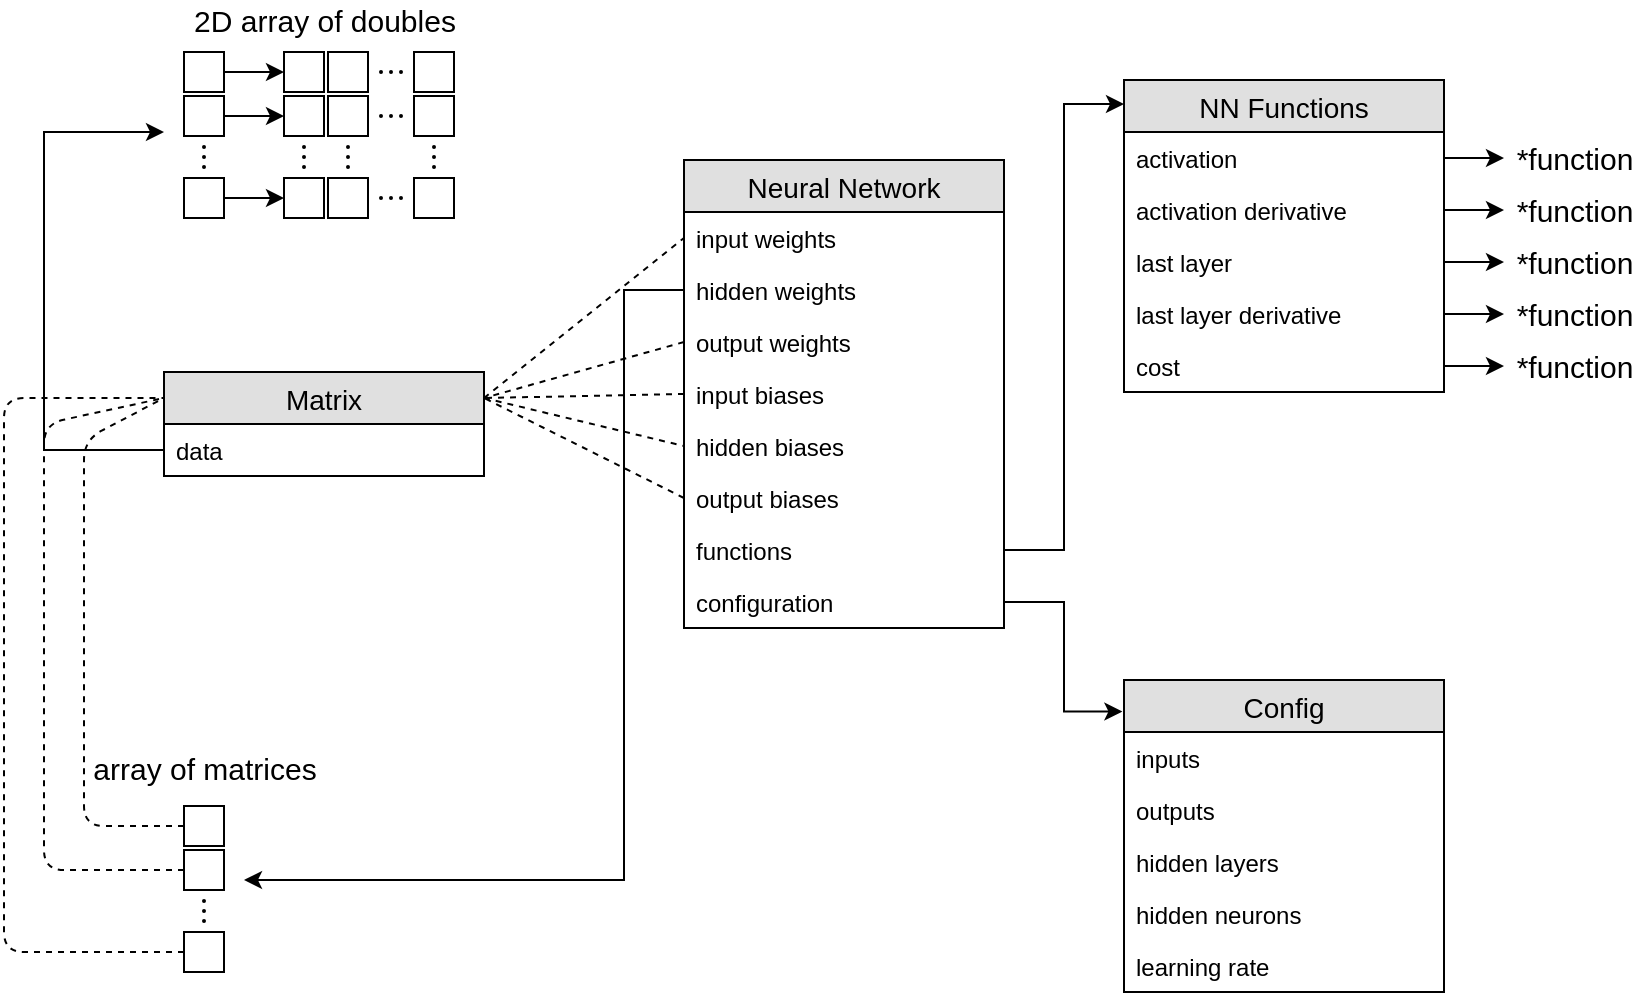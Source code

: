 <mxfile version="12.9.4" type="google"><diagram id="zx_dftiQHLR3PgFbaMK6" name="Page-1"><mxGraphModel dx="1422" dy="784" grid="1" gridSize="10" guides="1" tooltips="1" connect="1" arrows="1" fold="1" page="1" pageScale="1" pageWidth="850" pageHeight="1100" math="0" shadow="0"><root><mxCell id="0"/><mxCell id="1" parent="0"/><mxCell id="PxbtgGrlv0Rj1hwngkVO-19" style="edgeStyle=orthogonalEdgeStyle;rounded=0;orthogonalLoop=1;jettySize=auto;html=1;exitX=1;exitY=0.5;exitDx=0;exitDy=0;" parent="1" source="PxbtgGrlv0Rj1hwngkVO-9" target="PxbtgGrlv0Rj1hwngkVO-18" edge="1"><mxGeometry relative="1" as="geometry"/></mxCell><mxCell id="PxbtgGrlv0Rj1hwngkVO-9" value="" style="rounded=0;whiteSpace=wrap;html=1;aspect=fixed;" parent="1" vertex="1"><mxGeometry x="110" y="196" width="20" height="20" as="geometry"/></mxCell><mxCell id="7k3__T1xlX3Guan8HNoc-20" style="edgeStyle=orthogonalEdgeStyle;rounded=0;orthogonalLoop=1;jettySize=auto;html=1;exitX=1;exitY=0.5;exitDx=0;exitDy=0;entryX=0;entryY=0.5;entryDx=0;entryDy=0;" edge="1" parent="1" source="PxbtgGrlv0Rj1hwngkVO-10" target="7k3__T1xlX3Guan8HNoc-6"><mxGeometry relative="1" as="geometry"/></mxCell><mxCell id="PxbtgGrlv0Rj1hwngkVO-10" value="" style="rounded=0;whiteSpace=wrap;html=1;aspect=fixed;" parent="1" vertex="1"><mxGeometry x="110" y="218" width="20" height="20" as="geometry"/></mxCell><mxCell id="PxbtgGrlv0Rj1hwngkVO-11" value="" style="ellipse;whiteSpace=wrap;html=1;aspect=fixed;" parent="1" vertex="1"><mxGeometry x="119.5" y="243" width="1" height="1" as="geometry"/></mxCell><mxCell id="PxbtgGrlv0Rj1hwngkVO-12" value="" style="ellipse;whiteSpace=wrap;html=1;aspect=fixed;" parent="1" vertex="1"><mxGeometry x="119.5" y="248" width="1" height="1" as="geometry"/></mxCell><mxCell id="PxbtgGrlv0Rj1hwngkVO-15" value="" style="ellipse;whiteSpace=wrap;html=1;aspect=fixed;" parent="1" vertex="1"><mxGeometry x="119.5" y="253" width="1" height="1" as="geometry"/></mxCell><mxCell id="7k3__T1xlX3Guan8HNoc-18" style="edgeStyle=orthogonalEdgeStyle;rounded=0;orthogonalLoop=1;jettySize=auto;html=1;exitX=1;exitY=0.5;exitDx=0;exitDy=0;entryX=0;entryY=0.5;entryDx=0;entryDy=0;" edge="1" parent="1" source="PxbtgGrlv0Rj1hwngkVO-17" target="7k3__T1xlX3Guan8HNoc-12"><mxGeometry relative="1" as="geometry"/></mxCell><mxCell id="PxbtgGrlv0Rj1hwngkVO-17" value="" style="rounded=0;whiteSpace=wrap;html=1;aspect=fixed;" parent="1" vertex="1"><mxGeometry x="110" y="259" width="20" height="20" as="geometry"/></mxCell><mxCell id="PxbtgGrlv0Rj1hwngkVO-18" value="" style="rounded=0;whiteSpace=wrap;html=1;aspect=fixed;" parent="1" vertex="1"><mxGeometry x="160" y="196" width="20" height="20" as="geometry"/></mxCell><mxCell id="PxbtgGrlv0Rj1hwngkVO-20" value="" style="rounded=0;whiteSpace=wrap;html=1;aspect=fixed;" parent="1" vertex="1"><mxGeometry x="182" y="196" width="20" height="20" as="geometry"/></mxCell><mxCell id="7k3__T1xlX3Guan8HNoc-1" value="" style="ellipse;whiteSpace=wrap;html=1;aspect=fixed;" vertex="1" parent="1"><mxGeometry x="208" y="205.5" width="1" height="1" as="geometry"/></mxCell><mxCell id="7k3__T1xlX3Guan8HNoc-3" value="" style="ellipse;whiteSpace=wrap;html=1;aspect=fixed;" vertex="1" parent="1"><mxGeometry x="213" y="205.5" width="1" height="1" as="geometry"/></mxCell><mxCell id="7k3__T1xlX3Guan8HNoc-4" value="" style="ellipse;whiteSpace=wrap;html=1;aspect=fixed;" vertex="1" parent="1"><mxGeometry x="218" y="205.5" width="1" height="1" as="geometry"/></mxCell><mxCell id="7k3__T1xlX3Guan8HNoc-5" value="" style="rounded=0;whiteSpace=wrap;html=1;aspect=fixed;" vertex="1" parent="1"><mxGeometry x="225" y="196" width="20" height="20" as="geometry"/></mxCell><mxCell id="7k3__T1xlX3Guan8HNoc-6" value="" style="rounded=0;whiteSpace=wrap;html=1;aspect=fixed;" vertex="1" parent="1"><mxGeometry x="160" y="218" width="20" height="20" as="geometry"/></mxCell><mxCell id="7k3__T1xlX3Guan8HNoc-7" value="" style="rounded=0;whiteSpace=wrap;html=1;aspect=fixed;" vertex="1" parent="1"><mxGeometry x="182" y="218" width="20" height="20" as="geometry"/></mxCell><mxCell id="7k3__T1xlX3Guan8HNoc-8" value="" style="ellipse;whiteSpace=wrap;html=1;aspect=fixed;" vertex="1" parent="1"><mxGeometry x="208" y="227.5" width="1" height="1" as="geometry"/></mxCell><mxCell id="7k3__T1xlX3Guan8HNoc-9" value="" style="ellipse;whiteSpace=wrap;html=1;aspect=fixed;" vertex="1" parent="1"><mxGeometry x="213" y="227.5" width="1" height="1" as="geometry"/></mxCell><mxCell id="7k3__T1xlX3Guan8HNoc-10" value="" style="ellipse;whiteSpace=wrap;html=1;aspect=fixed;" vertex="1" parent="1"><mxGeometry x="218" y="227.5" width="1" height="1" as="geometry"/></mxCell><mxCell id="7k3__T1xlX3Guan8HNoc-11" value="" style="rounded=0;whiteSpace=wrap;html=1;aspect=fixed;" vertex="1" parent="1"><mxGeometry x="225" y="218" width="20" height="20" as="geometry"/></mxCell><mxCell id="7k3__T1xlX3Guan8HNoc-12" value="" style="rounded=0;whiteSpace=wrap;html=1;aspect=fixed;" vertex="1" parent="1"><mxGeometry x="160" y="259" width="20" height="20" as="geometry"/></mxCell><mxCell id="7k3__T1xlX3Guan8HNoc-13" value="" style="rounded=0;whiteSpace=wrap;html=1;aspect=fixed;" vertex="1" parent="1"><mxGeometry x="182" y="259" width="20" height="20" as="geometry"/></mxCell><mxCell id="7k3__T1xlX3Guan8HNoc-14" value="" style="ellipse;whiteSpace=wrap;html=1;aspect=fixed;" vertex="1" parent="1"><mxGeometry x="208" y="268.5" width="1" height="1" as="geometry"/></mxCell><mxCell id="7k3__T1xlX3Guan8HNoc-15" value="" style="ellipse;whiteSpace=wrap;html=1;aspect=fixed;" vertex="1" parent="1"><mxGeometry x="213" y="268.5" width="1" height="1" as="geometry"/></mxCell><mxCell id="7k3__T1xlX3Guan8HNoc-16" value="" style="ellipse;whiteSpace=wrap;html=1;aspect=fixed;" vertex="1" parent="1"><mxGeometry x="218" y="268.5" width="1" height="1" as="geometry"/></mxCell><mxCell id="7k3__T1xlX3Guan8HNoc-17" value="" style="rounded=0;whiteSpace=wrap;html=1;aspect=fixed;" vertex="1" parent="1"><mxGeometry x="225" y="259" width="20" height="20" as="geometry"/></mxCell><mxCell id="7k3__T1xlX3Guan8HNoc-21" value="" style="ellipse;whiteSpace=wrap;html=1;aspect=fixed;" vertex="1" parent="1"><mxGeometry x="169.5" y="243" width="1" height="1" as="geometry"/></mxCell><mxCell id="7k3__T1xlX3Guan8HNoc-22" value="" style="ellipse;whiteSpace=wrap;html=1;aspect=fixed;" vertex="1" parent="1"><mxGeometry x="169.5" y="248" width="1" height="1" as="geometry"/></mxCell><mxCell id="7k3__T1xlX3Guan8HNoc-23" value="" style="ellipse;whiteSpace=wrap;html=1;aspect=fixed;" vertex="1" parent="1"><mxGeometry x="169.5" y="253" width="1" height="1" as="geometry"/></mxCell><mxCell id="7k3__T1xlX3Guan8HNoc-24" value="" style="ellipse;whiteSpace=wrap;html=1;aspect=fixed;" vertex="1" parent="1"><mxGeometry x="191.5" y="243" width="1" height="1" as="geometry"/></mxCell><mxCell id="7k3__T1xlX3Guan8HNoc-25" value="" style="ellipse;whiteSpace=wrap;html=1;aspect=fixed;" vertex="1" parent="1"><mxGeometry x="191.5" y="248" width="1" height="1" as="geometry"/></mxCell><mxCell id="7k3__T1xlX3Guan8HNoc-26" value="" style="ellipse;whiteSpace=wrap;html=1;aspect=fixed;" vertex="1" parent="1"><mxGeometry x="191.5" y="253" width="1" height="1" as="geometry"/></mxCell><mxCell id="7k3__T1xlX3Guan8HNoc-27" value="" style="ellipse;whiteSpace=wrap;html=1;aspect=fixed;" vertex="1" parent="1"><mxGeometry x="234.5" y="243" width="1" height="1" as="geometry"/></mxCell><mxCell id="7k3__T1xlX3Guan8HNoc-28" value="" style="ellipse;whiteSpace=wrap;html=1;aspect=fixed;" vertex="1" parent="1"><mxGeometry x="234.5" y="248" width="1" height="1" as="geometry"/></mxCell><mxCell id="7k3__T1xlX3Guan8HNoc-29" value="" style="ellipse;whiteSpace=wrap;html=1;aspect=fixed;" vertex="1" parent="1"><mxGeometry x="234.5" y="253" width="1" height="1" as="geometry"/></mxCell><mxCell id="7k3__T1xlX3Guan8HNoc-30" style="edgeStyle=orthogonalEdgeStyle;rounded=0;orthogonalLoop=1;jettySize=auto;html=1;exitX=0;exitY=0.5;exitDx=0;exitDy=0;" edge="1" parent="1" source="PxbtgGrlv0Rj1hwngkVO-7"><mxGeometry relative="1" as="geometry"><mxPoint x="100" y="236" as="targetPoint"/><Array as="points"><mxPoint x="40" y="395"/><mxPoint x="40" y="236"/><mxPoint x="100" y="236"/></Array></mxGeometry></mxCell><mxCell id="7k3__T1xlX3Guan8HNoc-32" value="2D array of doubles" style="text;html=1;strokeColor=none;fillColor=none;align=center;verticalAlign=middle;whiteSpace=wrap;rounded=0;fontSize=15;" vertex="1" parent="1"><mxGeometry x="92.5" y="170" width="175" height="20" as="geometry"/></mxCell><mxCell id="7k3__T1xlX3Guan8HNoc-33" value="" style="endArrow=none;dashed=1;html=1;fontSize=15;entryX=0;entryY=0.5;entryDx=0;entryDy=0;exitX=1;exitY=0.25;exitDx=0;exitDy=0;" edge="1" parent="1" source="PxbtgGrlv0Rj1hwngkVO-5" target="PxbtgGrlv0Rj1hwngkVO-2"><mxGeometry width="50" height="50" relative="1" as="geometry"><mxPoint x="190" y="280" as="sourcePoint"/><mxPoint x="390" y="280" as="targetPoint"/></mxGeometry></mxCell><mxCell id="7k3__T1xlX3Guan8HNoc-34" value="" style="endArrow=none;dashed=1;html=1;fontSize=15;exitX=0;exitY=0.5;exitDx=0;exitDy=0;entryX=1;entryY=0.25;entryDx=0;entryDy=0;" edge="1" parent="1" source="PxbtgGrlv0Rj1hwngkVO-4" target="PxbtgGrlv0Rj1hwngkVO-5"><mxGeometry width="50" height="50" relative="1" as="geometry"><mxPoint x="340" y="330" as="sourcePoint"/><mxPoint x="260" y="230" as="targetPoint"/></mxGeometry></mxCell><mxCell id="7k3__T1xlX3Guan8HNoc-43" value="" style="endArrow=none;dashed=1;html=1;fontSize=15;entryX=0;entryY=0.5;entryDx=0;entryDy=0;exitX=1;exitY=0.25;exitDx=0;exitDy=0;" edge="1" parent="1" source="PxbtgGrlv0Rj1hwngkVO-5" target="7k3__T1xlX3Guan8HNoc-41"><mxGeometry width="50" height="50" relative="1" as="geometry"><mxPoint x="260" y="290" as="sourcePoint"/><mxPoint x="460" y="240" as="targetPoint"/></mxGeometry></mxCell><mxCell id="7k3__T1xlX3Guan8HNoc-44" value="" style="endArrow=none;dashed=1;html=1;fontSize=15;exitX=0;exitY=0.5;exitDx=0;exitDy=0;entryX=1;entryY=0.25;entryDx=0;entryDy=0;" edge="1" parent="1" source="7k3__T1xlX3Guan8HNoc-35" target="PxbtgGrlv0Rj1hwngkVO-5"><mxGeometry width="50" height="50" relative="1" as="geometry"><mxPoint x="410" y="290" as="sourcePoint"/><mxPoint x="270" y="270" as="targetPoint"/></mxGeometry></mxCell><mxCell id="7k3__T1xlX3Guan8HNoc-45" value="" style="endArrow=none;dashed=1;html=1;fontSize=15;exitX=0;exitY=0.5;exitDx=0;exitDy=0;entryX=1;entryY=0.25;entryDx=0;entryDy=0;" edge="1" parent="1" source="7k3__T1xlX3Guan8HNoc-42" target="PxbtgGrlv0Rj1hwngkVO-5"><mxGeometry width="50" height="50" relative="1" as="geometry"><mxPoint x="340" y="450" as="sourcePoint"/><mxPoint x="250" y="280" as="targetPoint"/></mxGeometry></mxCell><mxCell id="PxbtgGrlv0Rj1hwngkVO-1" value="Neural Network" style="swimlane;fontStyle=0;childLayout=stackLayout;horizontal=1;startSize=26;fillColor=#e0e0e0;horizontalStack=0;resizeParent=1;resizeParentMax=0;resizeLast=0;collapsible=1;marginBottom=0;swimlaneFillColor=#ffffff;align=center;fontSize=14;" parent="1" vertex="1"><mxGeometry x="360" y="250" width="160" height="234" as="geometry"><mxRectangle x="350" y="280" width="130" height="26" as="alternateBounds"/></mxGeometry></mxCell><mxCell id="PxbtgGrlv0Rj1hwngkVO-2" value="input weights" style="text;strokeColor=none;fillColor=none;spacingLeft=4;spacingRight=4;overflow=hidden;rotatable=0;points=[[0,0.5],[1,0.5]];portConstraint=eastwest;fontSize=12;" parent="PxbtgGrlv0Rj1hwngkVO-1" vertex="1"><mxGeometry y="26" width="160" height="26" as="geometry"/></mxCell><mxCell id="PxbtgGrlv0Rj1hwngkVO-3" value="hidden weights" style="text;strokeColor=none;fillColor=none;spacingLeft=4;spacingRight=4;overflow=hidden;rotatable=0;points=[[0,0.5],[1,0.5]];portConstraint=eastwest;fontSize=12;" parent="PxbtgGrlv0Rj1hwngkVO-1" vertex="1"><mxGeometry y="52" width="160" height="26" as="geometry"/></mxCell><mxCell id="PxbtgGrlv0Rj1hwngkVO-4" value="output weights" style="text;strokeColor=none;fillColor=none;spacingLeft=4;spacingRight=4;overflow=hidden;rotatable=0;points=[[0,0.5],[1,0.5]];portConstraint=eastwest;fontSize=12;" parent="PxbtgGrlv0Rj1hwngkVO-1" vertex="1"><mxGeometry y="78" width="160" height="26" as="geometry"/></mxCell><mxCell id="7k3__T1xlX3Guan8HNoc-35" value="input biases" style="text;strokeColor=none;fillColor=none;spacingLeft=4;spacingRight=4;overflow=hidden;rotatable=0;points=[[0,0.5],[1,0.5]];portConstraint=eastwest;fontSize=12;" vertex="1" parent="PxbtgGrlv0Rj1hwngkVO-1"><mxGeometry y="104" width="160" height="26" as="geometry"/></mxCell><mxCell id="7k3__T1xlX3Guan8HNoc-41" value="hidden biases" style="text;strokeColor=none;fillColor=none;spacingLeft=4;spacingRight=4;overflow=hidden;rotatable=0;points=[[0,0.5],[1,0.5]];portConstraint=eastwest;fontSize=12;" vertex="1" parent="PxbtgGrlv0Rj1hwngkVO-1"><mxGeometry y="130" width="160" height="26" as="geometry"/></mxCell><mxCell id="7k3__T1xlX3Guan8HNoc-42" value="output biases" style="text;strokeColor=none;fillColor=none;spacingLeft=4;spacingRight=4;overflow=hidden;rotatable=0;points=[[0,0.5],[1,0.5]];portConstraint=eastwest;fontSize=12;" vertex="1" parent="PxbtgGrlv0Rj1hwngkVO-1"><mxGeometry y="156" width="160" height="26" as="geometry"/></mxCell><mxCell id="7k3__T1xlX3Guan8HNoc-46" value="functions" style="text;strokeColor=none;fillColor=none;spacingLeft=4;spacingRight=4;overflow=hidden;rotatable=0;points=[[0,0.5],[1,0.5]];portConstraint=eastwest;fontSize=12;" vertex="1" parent="PxbtgGrlv0Rj1hwngkVO-1"><mxGeometry y="182" width="160" height="26" as="geometry"/></mxCell><mxCell id="7k3__T1xlX3Guan8HNoc-47" value="configuration" style="text;strokeColor=none;fillColor=none;spacingLeft=4;spacingRight=4;overflow=hidden;rotatable=0;points=[[0,0.5],[1,0.5]];portConstraint=eastwest;fontSize=12;" vertex="1" parent="PxbtgGrlv0Rj1hwngkVO-1"><mxGeometry y="208" width="160" height="26" as="geometry"/></mxCell><mxCell id="7k3__T1xlX3Guan8HNoc-56" style="edgeStyle=orthogonalEdgeStyle;rounded=0;orthogonalLoop=1;jettySize=auto;html=1;exitX=1;exitY=0.5;exitDx=0;exitDy=0;entryX=0;entryY=0.077;entryDx=0;entryDy=0;entryPerimeter=0;fontSize=15;" edge="1" parent="1" source="7k3__T1xlX3Guan8HNoc-46" target="7k3__T1xlX3Guan8HNoc-48"><mxGeometry relative="1" as="geometry"/></mxCell><mxCell id="7k3__T1xlX3Guan8HNoc-48" value="NN Functions" style="swimlane;fontStyle=0;childLayout=stackLayout;horizontal=1;startSize=26;fillColor=#e0e0e0;horizontalStack=0;resizeParent=1;resizeParentMax=0;resizeLast=0;collapsible=1;marginBottom=0;swimlaneFillColor=#ffffff;align=center;fontSize=14;" vertex="1" parent="1"><mxGeometry x="580" y="210" width="160" height="156" as="geometry"/></mxCell><mxCell id="7k3__T1xlX3Guan8HNoc-49" value="activation" style="text;strokeColor=none;fillColor=none;spacingLeft=4;spacingRight=4;overflow=hidden;rotatable=0;points=[[0,0.5],[1,0.5]];portConstraint=eastwest;fontSize=12;" vertex="1" parent="7k3__T1xlX3Guan8HNoc-48"><mxGeometry y="26" width="160" height="26" as="geometry"/></mxCell><mxCell id="7k3__T1xlX3Guan8HNoc-52" value="activation derivative" style="text;strokeColor=none;fillColor=none;spacingLeft=4;spacingRight=4;overflow=hidden;rotatable=0;points=[[0,0.5],[1,0.5]];portConstraint=eastwest;fontSize=12;" vertex="1" parent="7k3__T1xlX3Guan8HNoc-48"><mxGeometry y="52" width="160" height="26" as="geometry"/></mxCell><mxCell id="7k3__T1xlX3Guan8HNoc-53" value="last layer" style="text;strokeColor=none;fillColor=none;spacingLeft=4;spacingRight=4;overflow=hidden;rotatable=0;points=[[0,0.5],[1,0.5]];portConstraint=eastwest;fontSize=12;" vertex="1" parent="7k3__T1xlX3Guan8HNoc-48"><mxGeometry y="78" width="160" height="26" as="geometry"/></mxCell><mxCell id="7k3__T1xlX3Guan8HNoc-54" value="last layer derivative" style="text;strokeColor=none;fillColor=none;spacingLeft=4;spacingRight=4;overflow=hidden;rotatable=0;points=[[0,0.5],[1,0.5]];portConstraint=eastwest;fontSize=12;" vertex="1" parent="7k3__T1xlX3Guan8HNoc-48"><mxGeometry y="104" width="160" height="26" as="geometry"/></mxCell><mxCell id="7k3__T1xlX3Guan8HNoc-55" value="cost" style="text;strokeColor=none;fillColor=none;spacingLeft=4;spacingRight=4;overflow=hidden;rotatable=0;points=[[0,0.5],[1,0.5]];portConstraint=eastwest;fontSize=12;" vertex="1" parent="7k3__T1xlX3Guan8HNoc-48"><mxGeometry y="130" width="160" height="26" as="geometry"/></mxCell><mxCell id="7k3__T1xlX3Guan8HNoc-58" value="*function" style="text;html=1;strokeColor=none;fillColor=none;align=center;verticalAlign=middle;whiteSpace=wrap;rounded=0;fontSize=15;" vertex="1" parent="1"><mxGeometry x="770" y="265" width="70.5" height="20" as="geometry"/></mxCell><mxCell id="7k3__T1xlX3Guan8HNoc-59" value="*function" style="text;html=1;strokeColor=none;fillColor=none;align=center;verticalAlign=middle;whiteSpace=wrap;rounded=0;fontSize=15;" vertex="1" parent="1"><mxGeometry x="770" y="239" width="70.5" height="20" as="geometry"/></mxCell><mxCell id="7k3__T1xlX3Guan8HNoc-60" value="*function" style="text;html=1;strokeColor=none;fillColor=none;align=center;verticalAlign=middle;whiteSpace=wrap;rounded=0;fontSize=15;" vertex="1" parent="1"><mxGeometry x="770" y="291" width="70.5" height="20" as="geometry"/></mxCell><mxCell id="7k3__T1xlX3Guan8HNoc-62" value="*function" style="text;html=1;strokeColor=none;fillColor=none;align=center;verticalAlign=middle;whiteSpace=wrap;rounded=0;fontSize=15;" vertex="1" parent="1"><mxGeometry x="770" y="317" width="70.5" height="20" as="geometry"/></mxCell><mxCell id="7k3__T1xlX3Guan8HNoc-63" value="*function" style="text;html=1;strokeColor=none;fillColor=none;align=center;verticalAlign=middle;whiteSpace=wrap;rounded=0;fontSize=15;" vertex="1" parent="1"><mxGeometry x="770" y="343" width="70.5" height="20" as="geometry"/></mxCell><mxCell id="7k3__T1xlX3Guan8HNoc-65" style="edgeStyle=orthogonalEdgeStyle;rounded=0;orthogonalLoop=1;jettySize=auto;html=1;exitX=1;exitY=0.5;exitDx=0;exitDy=0;entryX=0;entryY=0.5;entryDx=0;entryDy=0;fontSize=15;" edge="1" parent="1" source="7k3__T1xlX3Guan8HNoc-49" target="7k3__T1xlX3Guan8HNoc-59"><mxGeometry relative="1" as="geometry"/></mxCell><mxCell id="7k3__T1xlX3Guan8HNoc-69" style="edgeStyle=orthogonalEdgeStyle;rounded=0;orthogonalLoop=1;jettySize=auto;html=1;exitX=1;exitY=0.5;exitDx=0;exitDy=0;entryX=0;entryY=0.5;entryDx=0;entryDy=0;fontSize=15;" edge="1" parent="1" source="7k3__T1xlX3Guan8HNoc-52" target="7k3__T1xlX3Guan8HNoc-58"><mxGeometry relative="1" as="geometry"/></mxCell><mxCell id="7k3__T1xlX3Guan8HNoc-70" style="edgeStyle=orthogonalEdgeStyle;rounded=0;orthogonalLoop=1;jettySize=auto;html=1;exitX=1;exitY=0.5;exitDx=0;exitDy=0;entryX=0;entryY=0.5;entryDx=0;entryDy=0;fontSize=15;" edge="1" parent="1" source="7k3__T1xlX3Guan8HNoc-53" target="7k3__T1xlX3Guan8HNoc-60"><mxGeometry relative="1" as="geometry"/></mxCell><mxCell id="7k3__T1xlX3Guan8HNoc-71" style="edgeStyle=orthogonalEdgeStyle;rounded=0;orthogonalLoop=1;jettySize=auto;html=1;exitX=1;exitY=0.5;exitDx=0;exitDy=0;entryX=0;entryY=0.5;entryDx=0;entryDy=0;fontSize=15;" edge="1" parent="1" source="7k3__T1xlX3Guan8HNoc-54" target="7k3__T1xlX3Guan8HNoc-62"><mxGeometry relative="1" as="geometry"/></mxCell><mxCell id="7k3__T1xlX3Guan8HNoc-72" style="edgeStyle=orthogonalEdgeStyle;rounded=0;orthogonalLoop=1;jettySize=auto;html=1;exitX=1;exitY=0.5;exitDx=0;exitDy=0;entryX=0;entryY=0.5;entryDx=0;entryDy=0;fontSize=15;" edge="1" parent="1" source="7k3__T1xlX3Guan8HNoc-55" target="7k3__T1xlX3Guan8HNoc-63"><mxGeometry relative="1" as="geometry"/></mxCell><mxCell id="7k3__T1xlX3Guan8HNoc-73" value="Config" style="swimlane;fontStyle=0;childLayout=stackLayout;horizontal=1;startSize=26;fillColor=#e0e0e0;horizontalStack=0;resizeParent=1;resizeParentMax=0;resizeLast=0;collapsible=1;marginBottom=0;swimlaneFillColor=#ffffff;align=center;fontSize=14;" vertex="1" parent="1"><mxGeometry x="580" y="510" width="160" height="156" as="geometry"/></mxCell><mxCell id="7k3__T1xlX3Guan8HNoc-74" value="inputs" style="text;strokeColor=none;fillColor=none;spacingLeft=4;spacingRight=4;overflow=hidden;rotatable=0;points=[[0,0.5],[1,0.5]];portConstraint=eastwest;fontSize=12;" vertex="1" parent="7k3__T1xlX3Guan8HNoc-73"><mxGeometry y="26" width="160" height="26" as="geometry"/></mxCell><mxCell id="7k3__T1xlX3Guan8HNoc-75" value="outputs&#10;" style="text;strokeColor=none;fillColor=none;spacingLeft=4;spacingRight=4;overflow=hidden;rotatable=0;points=[[0,0.5],[1,0.5]];portConstraint=eastwest;fontSize=12;" vertex="1" parent="7k3__T1xlX3Guan8HNoc-73"><mxGeometry y="52" width="160" height="26" as="geometry"/></mxCell><mxCell id="7k3__T1xlX3Guan8HNoc-76" value="hidden layers" style="text;strokeColor=none;fillColor=none;spacingLeft=4;spacingRight=4;overflow=hidden;rotatable=0;points=[[0,0.5],[1,0.5]];portConstraint=eastwest;fontSize=12;" vertex="1" parent="7k3__T1xlX3Guan8HNoc-73"><mxGeometry y="78" width="160" height="26" as="geometry"/></mxCell><mxCell id="7k3__T1xlX3Guan8HNoc-77" value="hidden neurons" style="text;strokeColor=none;fillColor=none;spacingLeft=4;spacingRight=4;overflow=hidden;rotatable=0;points=[[0,0.5],[1,0.5]];portConstraint=eastwest;fontSize=12;" vertex="1" parent="7k3__T1xlX3Guan8HNoc-73"><mxGeometry y="104" width="160" height="26" as="geometry"/></mxCell><mxCell id="7k3__T1xlX3Guan8HNoc-78" value="learning rate" style="text;strokeColor=none;fillColor=none;spacingLeft=4;spacingRight=4;overflow=hidden;rotatable=0;points=[[0,0.5],[1,0.5]];portConstraint=eastwest;fontSize=12;" vertex="1" parent="7k3__T1xlX3Guan8HNoc-73"><mxGeometry y="130" width="160" height="26" as="geometry"/></mxCell><mxCell id="7k3__T1xlX3Guan8HNoc-79" style="edgeStyle=orthogonalEdgeStyle;rounded=0;orthogonalLoop=1;jettySize=auto;html=1;exitX=1;exitY=0.5;exitDx=0;exitDy=0;entryX=-0.005;entryY=0.101;entryDx=0;entryDy=0;entryPerimeter=0;fontSize=15;" edge="1" parent="1" source="7k3__T1xlX3Guan8HNoc-47" target="7k3__T1xlX3Guan8HNoc-73"><mxGeometry relative="1" as="geometry"/></mxCell><mxCell id="7k3__T1xlX3Guan8HNoc-80" value="" style="rounded=0;whiteSpace=wrap;html=1;aspect=fixed;" vertex="1" parent="1"><mxGeometry x="110" y="573" width="20" height="20" as="geometry"/></mxCell><mxCell id="7k3__T1xlX3Guan8HNoc-81" value="" style="rounded=0;whiteSpace=wrap;html=1;aspect=fixed;" vertex="1" parent="1"><mxGeometry x="110" y="595" width="20" height="20" as="geometry"/></mxCell><mxCell id="7k3__T1xlX3Guan8HNoc-82" value="" style="ellipse;whiteSpace=wrap;html=1;aspect=fixed;" vertex="1" parent="1"><mxGeometry x="119.5" y="620" width="1" height="1" as="geometry"/></mxCell><mxCell id="7k3__T1xlX3Guan8HNoc-83" value="" style="ellipse;whiteSpace=wrap;html=1;aspect=fixed;" vertex="1" parent="1"><mxGeometry x="119.5" y="625" width="1" height="1" as="geometry"/></mxCell><mxCell id="7k3__T1xlX3Guan8HNoc-84" value="" style="ellipse;whiteSpace=wrap;html=1;aspect=fixed;" vertex="1" parent="1"><mxGeometry x="119.5" y="630" width="1" height="1" as="geometry"/></mxCell><mxCell id="7k3__T1xlX3Guan8HNoc-85" value="" style="rounded=0;whiteSpace=wrap;html=1;aspect=fixed;" vertex="1" parent="1"><mxGeometry x="110" y="636" width="20" height="20" as="geometry"/></mxCell><mxCell id="7k3__T1xlX3Guan8HNoc-86" style="edgeStyle=orthogonalEdgeStyle;rounded=0;orthogonalLoop=1;jettySize=auto;html=1;exitX=0;exitY=0.5;exitDx=0;exitDy=0;fontSize=15;" edge="1" parent="1" source="PxbtgGrlv0Rj1hwngkVO-3"><mxGeometry relative="1" as="geometry"><mxPoint x="140" y="610" as="targetPoint"/><Array as="points"><mxPoint x="330" y="315"/><mxPoint x="330" y="610"/><mxPoint x="140" y="610"/></Array></mxGeometry></mxCell><mxCell id="7k3__T1xlX3Guan8HNoc-88" value="" style="endArrow=none;dashed=1;html=1;fontSize=15;exitX=0;exitY=0.5;exitDx=0;exitDy=0;entryX=0;entryY=0.25;entryDx=0;entryDy=0;" edge="1" parent="1" source="7k3__T1xlX3Guan8HNoc-81" target="PxbtgGrlv0Rj1hwngkVO-5"><mxGeometry width="50" height="50" relative="1" as="geometry"><mxPoint x="120" y="593" as="sourcePoint"/><mxPoint x="90" y="366" as="targetPoint"/><Array as="points"><mxPoint x="40" y="605"/><mxPoint x="40" y="486"/><mxPoint x="40" y="382"/></Array></mxGeometry></mxCell><mxCell id="7k3__T1xlX3Guan8HNoc-89" value="" style="endArrow=none;dashed=1;html=1;fontSize=15;exitX=0;exitY=0.5;exitDx=0;exitDy=0;entryX=0;entryY=0.25;entryDx=0;entryDy=0;" edge="1" parent="1" source="7k3__T1xlX3Guan8HNoc-85" target="PxbtgGrlv0Rj1hwngkVO-5"><mxGeometry width="50" height="50" relative="1" as="geometry"><mxPoint x="120" y="615" as="sourcePoint"/><mxPoint x="98" y="380" as="targetPoint"/><Array as="points"><mxPoint x="20" y="646"/><mxPoint x="20" y="480"/><mxPoint x="20" y="369"/></Array></mxGeometry></mxCell><mxCell id="7k3__T1xlX3Guan8HNoc-90" value="array of matrices" style="text;html=1;strokeColor=none;fillColor=none;align=center;verticalAlign=middle;whiteSpace=wrap;rounded=0;fontSize=15;" vertex="1" parent="1"><mxGeometry x="18.75" y="529" width="202.5" height="50" as="geometry"/></mxCell><mxCell id="PxbtgGrlv0Rj1hwngkVO-5" value="Matrix" style="swimlane;fontStyle=0;childLayout=stackLayout;horizontal=1;startSize=26;fillColor=#e0e0e0;horizontalStack=0;resizeParent=1;resizeParentMax=0;resizeLast=0;collapsible=1;marginBottom=0;swimlaneFillColor=#ffffff;align=center;fontSize=14;" parent="1" vertex="1"><mxGeometry x="100" y="356" width="160" height="52" as="geometry"/></mxCell><mxCell id="PxbtgGrlv0Rj1hwngkVO-7" value="data" style="text;strokeColor=none;fillColor=none;spacingLeft=4;spacingRight=4;overflow=hidden;rotatable=0;points=[[0,0.5],[1,0.5]];portConstraint=eastwest;fontSize=12;" parent="PxbtgGrlv0Rj1hwngkVO-5" vertex="1"><mxGeometry y="26" width="160" height="26" as="geometry"/></mxCell><mxCell id="7k3__T1xlX3Guan8HNoc-91" value="" style="endArrow=none;dashed=1;html=1;fontSize=15;exitX=0;exitY=0.5;exitDx=0;exitDy=0;entryX=0;entryY=0.25;entryDx=0;entryDy=0;" edge="1" parent="1" source="7k3__T1xlX3Guan8HNoc-80" target="PxbtgGrlv0Rj1hwngkVO-5"><mxGeometry width="50" height="50" relative="1" as="geometry"><mxPoint x="60" y="550" as="sourcePoint"/><mxPoint x="70" y="390" as="targetPoint"/><Array as="points"><mxPoint x="60" y="583"/><mxPoint x="60" y="390"/></Array></mxGeometry></mxCell></root></mxGraphModel></diagram></mxfile>
